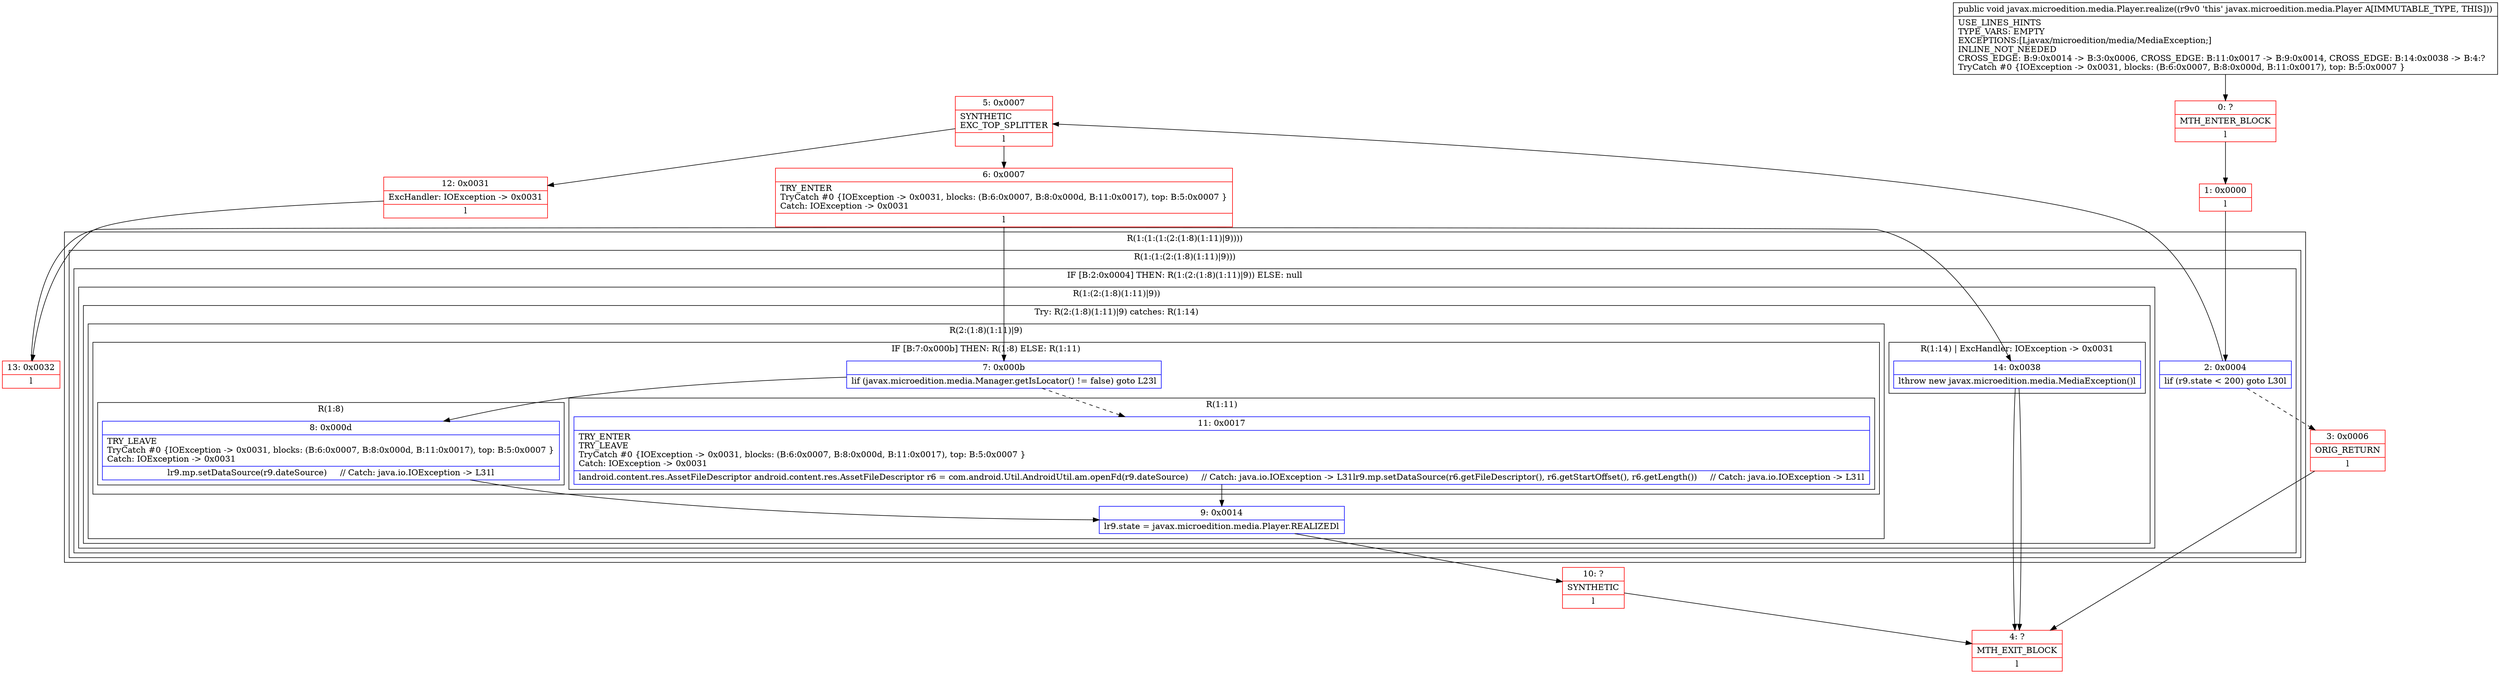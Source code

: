 digraph "CFG forjavax.microedition.media.Player.realize()V" {
subgraph cluster_Region_257491316 {
label = "R(1:(1:(1:(2:(1:8)(1:11)|9))))";
node [shape=record,color=blue];
subgraph cluster_Region_1604345084 {
label = "R(1:(1:(2:(1:8)(1:11)|9)))";
node [shape=record,color=blue];
subgraph cluster_IfRegion_1325764983 {
label = "IF [B:2:0x0004] THEN: R(1:(2:(1:8)(1:11)|9)) ELSE: null";
node [shape=record,color=blue];
Node_2 [shape=record,label="{2\:\ 0x0004|lif (r9.state \< 200) goto L30l}"];
subgraph cluster_Region_739048627 {
label = "R(1:(2:(1:8)(1:11)|9))";
node [shape=record,color=blue];
subgraph cluster_TryCatchRegion_1805191911 {
label = "Try: R(2:(1:8)(1:11)|9) catches: R(1:14)";
node [shape=record,color=blue];
subgraph cluster_Region_906226900 {
label = "R(2:(1:8)(1:11)|9)";
node [shape=record,color=blue];
subgraph cluster_IfRegion_1441680714 {
label = "IF [B:7:0x000b] THEN: R(1:8) ELSE: R(1:11)";
node [shape=record,color=blue];
Node_7 [shape=record,label="{7\:\ 0x000b|lif (javax.microedition.media.Manager.getIsLocator() != false) goto L23l}"];
subgraph cluster_Region_508348960 {
label = "R(1:8)";
node [shape=record,color=blue];
Node_8 [shape=record,label="{8\:\ 0x000d|TRY_LEAVE\lTryCatch #0 \{IOException \-\> 0x0031, blocks: (B:6:0x0007, B:8:0x000d, B:11:0x0017), top: B:5:0x0007 \}\lCatch: IOException \-\> 0x0031\l|lr9.mp.setDataSource(r9.dateSource)     \/\/ Catch: java.io.IOException \-\> L31l}"];
}
subgraph cluster_Region_1661830915 {
label = "R(1:11)";
node [shape=record,color=blue];
Node_11 [shape=record,label="{11\:\ 0x0017|TRY_ENTER\lTRY_LEAVE\lTryCatch #0 \{IOException \-\> 0x0031, blocks: (B:6:0x0007, B:8:0x000d, B:11:0x0017), top: B:5:0x0007 \}\lCatch: IOException \-\> 0x0031\l|landroid.content.res.AssetFileDescriptor android.content.res.AssetFileDescriptor r6 = com.android.Util.AndroidUtil.am.openFd(r9.dateSource)     \/\/ Catch: java.io.IOException \-\> L31lr9.mp.setDataSource(r6.getFileDescriptor(), r6.getStartOffset(), r6.getLength())     \/\/ Catch: java.io.IOException \-\> L31l}"];
}
}
Node_9 [shape=record,label="{9\:\ 0x0014|lr9.state = javax.microedition.media.Player.REALIZEDl}"];
}
subgraph cluster_Region_1033975100 {
label = "R(1:14) | ExcHandler: IOException \-\> 0x0031\l";
node [shape=record,color=blue];
Node_14 [shape=record,label="{14\:\ 0x0038|lthrow new javax.microedition.media.MediaException()l}"];
}
}
}
}
}
}
subgraph cluster_Region_1033975100 {
label = "R(1:14) | ExcHandler: IOException \-\> 0x0031\l";
node [shape=record,color=blue];
Node_14 [shape=record,label="{14\:\ 0x0038|lthrow new javax.microedition.media.MediaException()l}"];
}
Node_0 [shape=record,color=red,label="{0\:\ ?|MTH_ENTER_BLOCK\l|l}"];
Node_1 [shape=record,color=red,label="{1\:\ 0x0000|l}"];
Node_3 [shape=record,color=red,label="{3\:\ 0x0006|ORIG_RETURN\l|l}"];
Node_4 [shape=record,color=red,label="{4\:\ ?|MTH_EXIT_BLOCK\l|l}"];
Node_5 [shape=record,color=red,label="{5\:\ 0x0007|SYNTHETIC\lEXC_TOP_SPLITTER\l|l}"];
Node_6 [shape=record,color=red,label="{6\:\ 0x0007|TRY_ENTER\lTryCatch #0 \{IOException \-\> 0x0031, blocks: (B:6:0x0007, B:8:0x000d, B:11:0x0017), top: B:5:0x0007 \}\lCatch: IOException \-\> 0x0031\l|l}"];
Node_10 [shape=record,color=red,label="{10\:\ ?|SYNTHETIC\l|l}"];
Node_12 [shape=record,color=red,label="{12\:\ 0x0031|ExcHandler: IOException \-\> 0x0031\l|l}"];
Node_13 [shape=record,color=red,label="{13\:\ 0x0032|l}"];
MethodNode[shape=record,label="{public void javax.microedition.media.Player.realize((r9v0 'this' javax.microedition.media.Player A[IMMUTABLE_TYPE, THIS]))  | USE_LINES_HINTS\lTYPE_VARS: EMPTY\lEXCEPTIONS:[Ljavax\/microedition\/media\/MediaException;]\lINLINE_NOT_NEEDED\lCROSS_EDGE: B:9:0x0014 \-\> B:3:0x0006, CROSS_EDGE: B:11:0x0017 \-\> B:9:0x0014, CROSS_EDGE: B:14:0x0038 \-\> B:4:?\lTryCatch #0 \{IOException \-\> 0x0031, blocks: (B:6:0x0007, B:8:0x000d, B:11:0x0017), top: B:5:0x0007 \}\l}"];
MethodNode -> Node_0;
Node_2 -> Node_3[style=dashed];
Node_2 -> Node_5;
Node_7 -> Node_8;
Node_7 -> Node_11[style=dashed];
Node_8 -> Node_9;
Node_11 -> Node_9;
Node_9 -> Node_10;
Node_14 -> Node_4;
Node_14 -> Node_4;
Node_0 -> Node_1;
Node_1 -> Node_2;
Node_3 -> Node_4;
Node_5 -> Node_6;
Node_5 -> Node_12;
Node_6 -> Node_7;
Node_10 -> Node_4;
Node_12 -> Node_13;
Node_13 -> Node_14;
}


